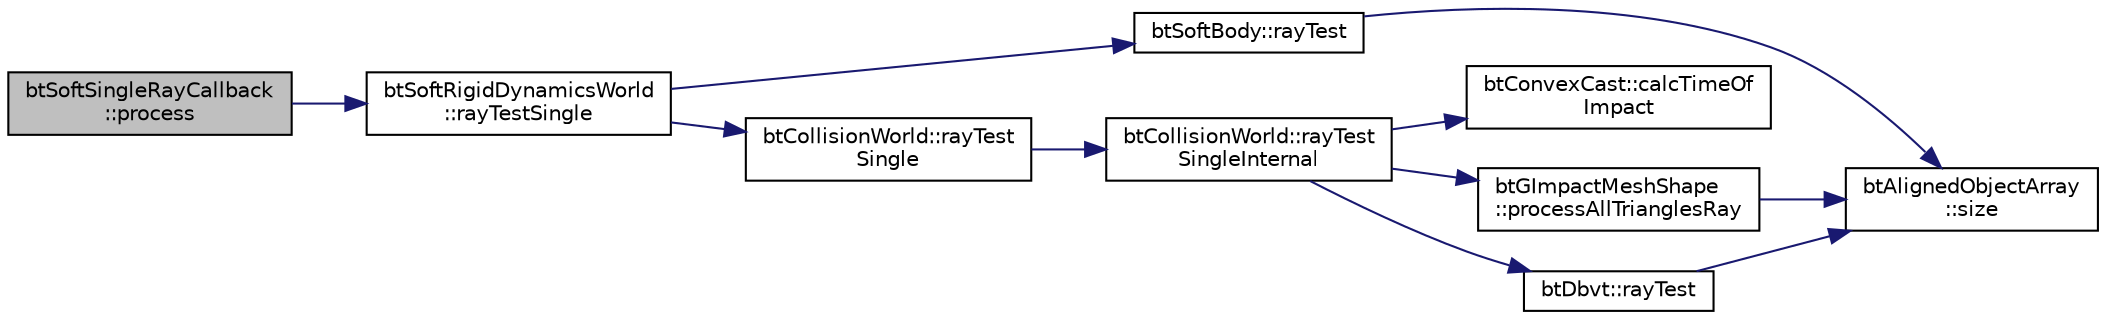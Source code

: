 digraph "btSoftSingleRayCallback::process"
{
  edge [fontname="Helvetica",fontsize="10",labelfontname="Helvetica",labelfontsize="10"];
  node [fontname="Helvetica",fontsize="10",shape=record];
  rankdir="LR";
  Node1 [label="btSoftSingleRayCallback\l::process",height=0.2,width=0.4,color="black", fillcolor="grey75", style="filled", fontcolor="black"];
  Node1 -> Node2 [color="midnightblue",fontsize="10",style="solid",fontname="Helvetica"];
  Node2 [label="btSoftRigidDynamicsWorld\l::rayTestSingle",height=0.2,width=0.4,color="black", fillcolor="white", style="filled",URL="$classbt_soft_rigid_dynamics_world.html#a918218d4fe565ce42fd78c9d06d22cb0"];
  Node2 -> Node3 [color="midnightblue",fontsize="10",style="solid",fontname="Helvetica"];
  Node3 [label="btSoftBody::rayTest",height=0.2,width=0.4,color="black", fillcolor="white", style="filled",URL="$classbt_soft_body.html#a3133d790dcff71b8e8a43eb966097485",tooltip="Ray casting using rayFrom and rayTo in worldspace, (not direction!) "];
  Node3 -> Node4 [color="midnightblue",fontsize="10",style="solid",fontname="Helvetica"];
  Node4 [label="btAlignedObjectArray\l::size",height=0.2,width=0.4,color="black", fillcolor="white", style="filled",URL="$classbt_aligned_object_array.html#a6bdd14c7599ecb95e8d83dd5a715f9b7",tooltip="return the number of elements in the array "];
  Node2 -> Node5 [color="midnightblue",fontsize="10",style="solid",fontname="Helvetica"];
  Node5 [label="btCollisionWorld::rayTest\lSingle",height=0.2,width=0.4,color="black", fillcolor="white", style="filled",URL="$classbt_collision_world.html#aca2a9413508b4a2449fe83ff93ea564e"];
  Node5 -> Node6 [color="midnightblue",fontsize="10",style="solid",fontname="Helvetica"];
  Node6 [label="btCollisionWorld::rayTest\lSingleInternal",height=0.2,width=0.4,color="black", fillcolor="white", style="filled",URL="$classbt_collision_world.html#a84bbeea09de9dc5c68e49826e58f7114"];
  Node6 -> Node7 [color="midnightblue",fontsize="10",style="solid",fontname="Helvetica"];
  Node7 [label="btConvexCast::calcTimeOf\lImpact",height=0.2,width=0.4,color="black", fillcolor="white", style="filled",URL="$classbt_convex_cast.html#abaf0f25a8cccfcafdaabada83c8d2bfb",tooltip="cast a convex against another convex object "];
  Node6 -> Node8 [color="midnightblue",fontsize="10",style="solid",fontname="Helvetica"];
  Node8 [label="btGImpactMeshShape\l::processAllTrianglesRay",height=0.2,width=0.4,color="black", fillcolor="white", style="filled",URL="$classbt_g_impact_mesh_shape.html#a80b60d4ca87b2739b2389258e901900d",tooltip="Function for retrieve triangles. "];
  Node8 -> Node4 [color="midnightblue",fontsize="10",style="solid",fontname="Helvetica"];
  Node6 -> Node9 [color="midnightblue",fontsize="10",style="solid",fontname="Helvetica"];
  Node9 [label="btDbvt::rayTest",height=0.2,width=0.4,color="black", fillcolor="white", style="filled",URL="$structbt_dbvt.html#a8e316ee3bc9bd7b7354086c0c558cfb5"];
  Node9 -> Node4 [color="midnightblue",fontsize="10",style="solid",fontname="Helvetica"];
}
